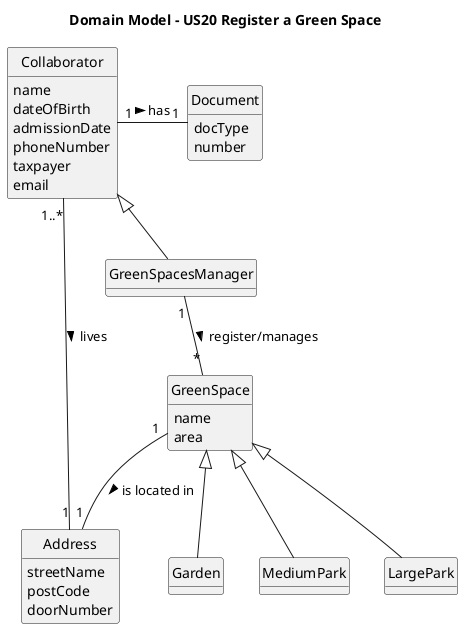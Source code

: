 @startuml
skinparam monochrome true
skinparam packageStyle rectangle
skinparam shadowing false
skinparam classAttributeIconSize 0
hide circle
hide methods

title Domain Model - US20 Register a Green Space


class Collaborator {
    name
    dateOfBirth
    admissionDate
    phoneNumber
    taxpayer
    email
}

class GreenSpace {
    name
    area
}

class Document{
    docType
    number
}

class Address {
    streetName
    postCode
    doorNumber
}


class GreenSpacesManager {
}

class Garden {
}

class MediumPark {
}

class LargePark {
}


Collaborator "1" - "1" Document : has >

Collaborator "1..*" -- "1" Address : lives >

Collaborator  <|--  GreenSpacesManager

GreenSpacesManager "1" -- "*" GreenSpace : register/manages >
GreenSpace "1" -- "1" Address : is located in >

GreenSpace <|-- Garden
GreenSpace <|-- MediumPark
GreenSpace <|-- LargePark



@enduml